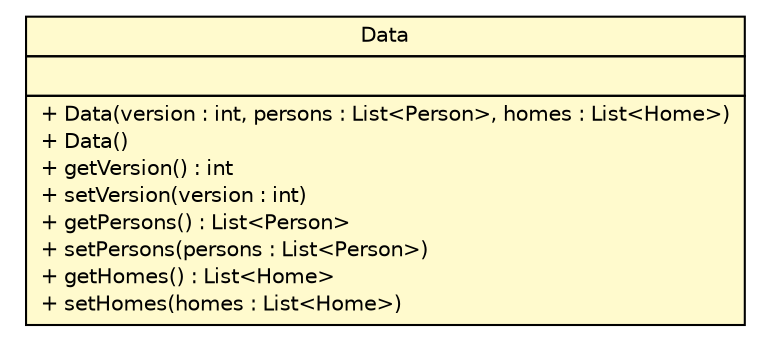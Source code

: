 #!/usr/local/bin/dot
#
# Class diagram 
# Generated by UMLGraph version 5.1 (http://www.umlgraph.org/)
#

digraph G {
	edge [fontname="Helvetica",fontsize=10,labelfontname="Helvetica",labelfontsize=10];
	node [fontname="Helvetica",fontsize=10,shape=plaintext];
	nodesep=0.25;
	ranksep=0.5;
	// com.clapi.data.Data
	c525 [label=<<table title="com.clapi.data.Data" border="0" cellborder="1" cellspacing="0" cellpadding="2" port="p" bgcolor="lemonChiffon" href="./Data.html">
		<tr><td><table border="0" cellspacing="0" cellpadding="1">
<tr><td align="center" balign="center"> Data </td></tr>
		</table></td></tr>
		<tr><td><table border="0" cellspacing="0" cellpadding="1">
<tr><td align="left" balign="left">  </td></tr>
		</table></td></tr>
		<tr><td><table border="0" cellspacing="0" cellpadding="1">
<tr><td align="left" balign="left"> + Data(version : int, persons : List&lt;Person&gt;, homes : List&lt;Home&gt;) </td></tr>
<tr><td align="left" balign="left"> + Data() </td></tr>
<tr><td align="left" balign="left"> + getVersion() : int </td></tr>
<tr><td align="left" balign="left"> + setVersion(version : int) </td></tr>
<tr><td align="left" balign="left"> + getPersons() : List&lt;Person&gt; </td></tr>
<tr><td align="left" balign="left"> + setPersons(persons : List&lt;Person&gt;) </td></tr>
<tr><td align="left" balign="left"> + getHomes() : List&lt;Home&gt; </td></tr>
<tr><td align="left" balign="left"> + setHomes(homes : List&lt;Home&gt;) </td></tr>
		</table></td></tr>
		</table>>, fontname="Helvetica", fontcolor="black", fontsize=10.0];
}

